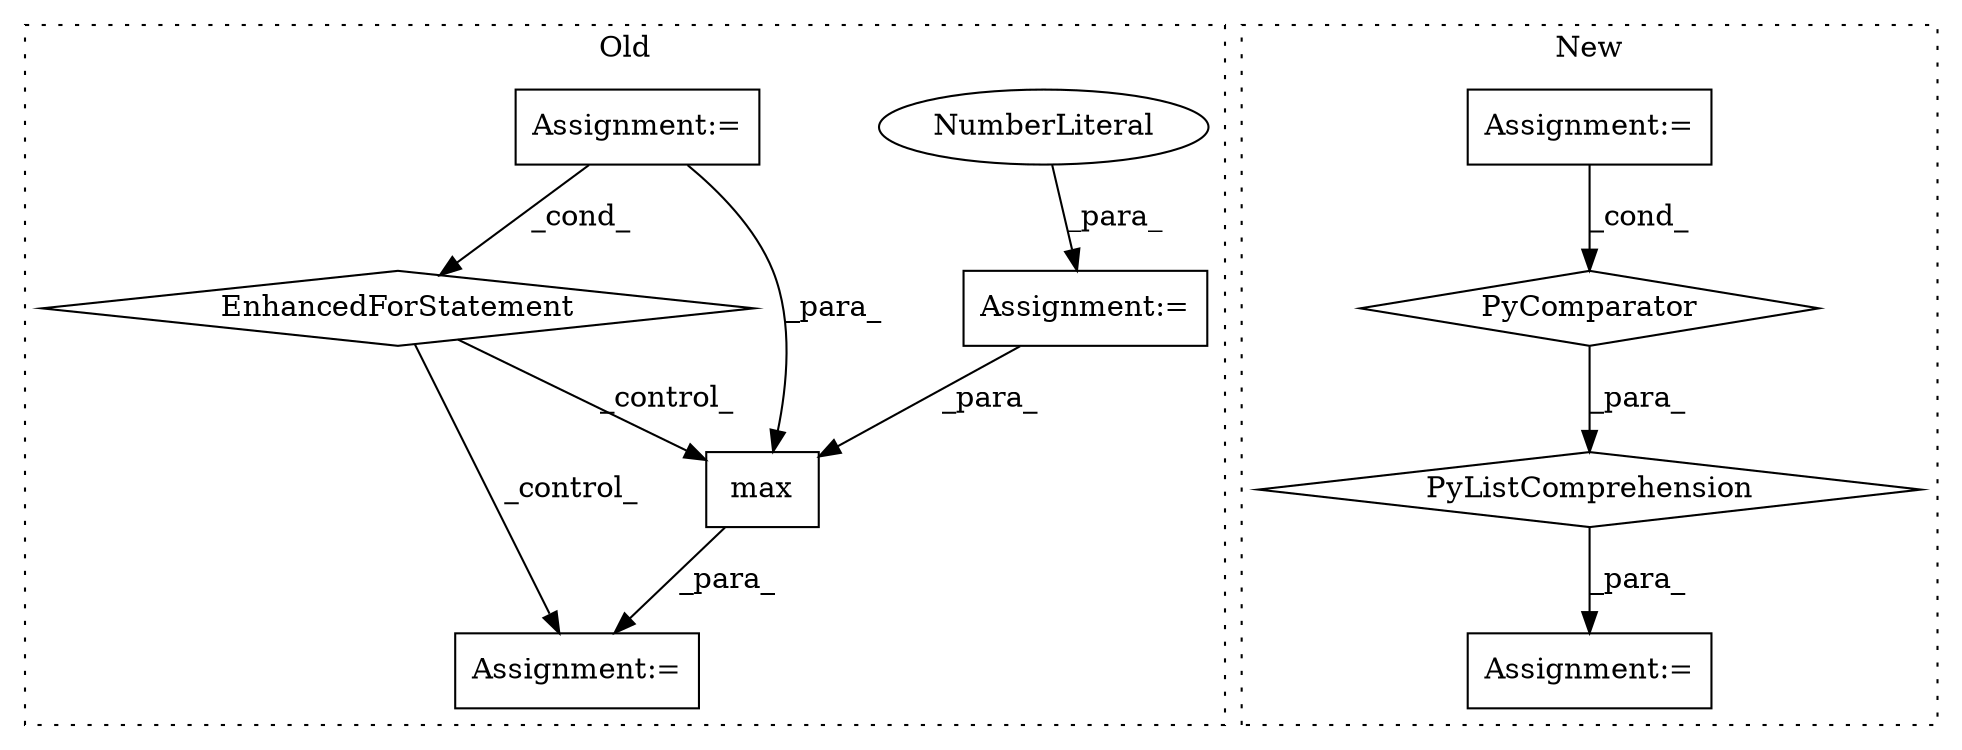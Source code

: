 digraph G {
subgraph cluster0 {
1 [label="max" a="32" s="4934,4987" l="4,1" shape="box"];
6 [label="Assignment:=" a="7" s="4933" l="1" shape="box"];
7 [label="Assignment:=" a="7" s="4729" l="1" shape="box"];
8 [label="NumberLiteral" a="34" s="4730" l="3" shape="ellipse"];
9 [label="EnhancedForStatement" a="70" s="4820,4909" l="65,2" shape="diamond"];
10 [label="Assignment:=" a="7" s="4820,4909" l="65,2" shape="box"];
label = "Old";
style="dotted";
}
subgraph cluster1 {
2 [label="PyComparator" a="113" s="4929" l="43" shape="diamond"];
3 [label="Assignment:=" a="7" s="4929" l="43" shape="box"];
4 [label="Assignment:=" a="7" s="4774" l="1" shape="box"];
5 [label="PyListComprehension" a="109" s="4810" l="170" shape="diamond"];
label = "New";
style="dotted";
}
1 -> 6 [label="_para_"];
2 -> 5 [label="_para_"];
3 -> 2 [label="_cond_"];
5 -> 4 [label="_para_"];
7 -> 1 [label="_para_"];
8 -> 7 [label="_para_"];
9 -> 6 [label="_control_"];
9 -> 1 [label="_control_"];
10 -> 9 [label="_cond_"];
10 -> 1 [label="_para_"];
}